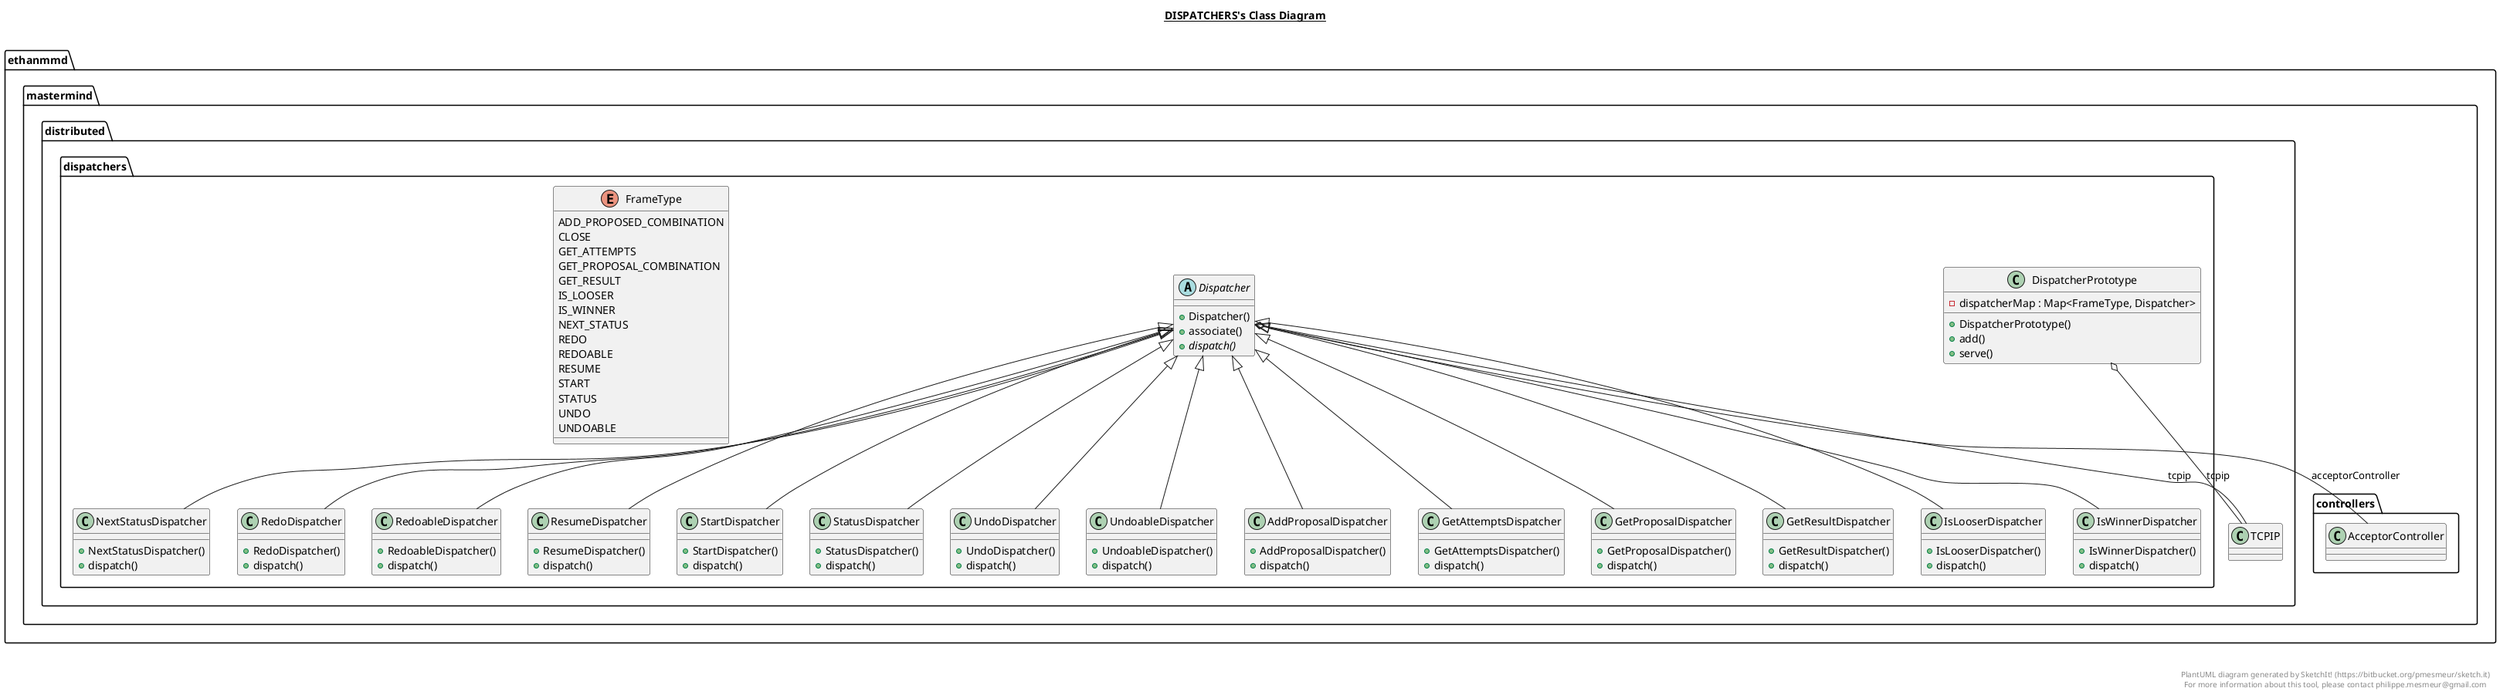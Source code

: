 @startuml

title __DISPATCHERS's Class Diagram__\n

  namespace ethanmmd.mastermind {
    namespace distributed {
      namespace dispatchers {
        class ethanmmd.mastermind.distributed.dispatchers.AddProposalDispatcher {
            + AddProposalDispatcher()
            + dispatch()
        }
      }
    }
  }
  

  namespace ethanmmd.mastermind {
    namespace distributed {
      namespace dispatchers {
        abstract class ethanmmd.mastermind.distributed.dispatchers.Dispatcher {
            + Dispatcher()
            + associate()
            {abstract} + dispatch()
        }
      }
    }
  }
  

  namespace ethanmmd.mastermind {
    namespace distributed {
      namespace dispatchers {
        class ethanmmd.mastermind.distributed.dispatchers.DispatcherPrototype {
            - dispatcherMap : Map<FrameType, Dispatcher>
            + DispatcherPrototype()
            + add()
            + serve()
        }
      }
    }
  }
  

  namespace ethanmmd.mastermind {
    namespace distributed {
      namespace dispatchers {
        enum FrameType {
          ADD_PROPOSED_COMBINATION
          CLOSE
          GET_ATTEMPTS
          GET_PROPOSAL_COMBINATION
          GET_RESULT
          IS_LOOSER
          IS_WINNER
          NEXT_STATUS
          REDO
          REDOABLE
          RESUME
          START
          STATUS
          UNDO
          UNDOABLE
        }
      }
    }
  }
  

  namespace ethanmmd.mastermind {
    namespace distributed {
      namespace dispatchers {
        class ethanmmd.mastermind.distributed.dispatchers.GetAttemptsDispatcher {
            + GetAttemptsDispatcher()
            + dispatch()
        }
      }
    }
  }
  

  namespace ethanmmd.mastermind {
    namespace distributed {
      namespace dispatchers {
        class ethanmmd.mastermind.distributed.dispatchers.GetProposalDispatcher {
            + GetProposalDispatcher()
            + dispatch()
        }
      }
    }
  }
  

  namespace ethanmmd.mastermind {
    namespace distributed {
      namespace dispatchers {
        class ethanmmd.mastermind.distributed.dispatchers.GetResultDispatcher {
            + GetResultDispatcher()
            + dispatch()
        }
      }
    }
  }
  

  namespace ethanmmd.mastermind {
    namespace distributed {
      namespace dispatchers {
        class ethanmmd.mastermind.distributed.dispatchers.IsLooserDispatcher {
            + IsLooserDispatcher()
            + dispatch()
        }
      }
    }
  }
  

  namespace ethanmmd.mastermind {
    namespace distributed {
      namespace dispatchers {
        class ethanmmd.mastermind.distributed.dispatchers.IsWinnerDispatcher {
            + IsWinnerDispatcher()
            + dispatch()
        }
      }
    }
  }
  

  namespace ethanmmd.mastermind {
    namespace distributed {
      namespace dispatchers {
        class ethanmmd.mastermind.distributed.dispatchers.NextStatusDispatcher {
            + NextStatusDispatcher()
            + dispatch()
        }
      }
    }
  }
  

  namespace ethanmmd.mastermind {
    namespace distributed {
      namespace dispatchers {
        class ethanmmd.mastermind.distributed.dispatchers.RedoDispatcher {
            + RedoDispatcher()
            + dispatch()
        }
      }
    }
  }
  

  namespace ethanmmd.mastermind {
    namespace distributed {
      namespace dispatchers {
        class ethanmmd.mastermind.distributed.dispatchers.RedoableDispatcher {
            + RedoableDispatcher()
            + dispatch()
        }
      }
    }
  }
  

  namespace ethanmmd.mastermind {
    namespace distributed {
      namespace dispatchers {
        class ethanmmd.mastermind.distributed.dispatchers.ResumeDispatcher {
            + ResumeDispatcher()
            + dispatch()
        }
      }
    }
  }
  

  namespace ethanmmd.mastermind {
    namespace distributed {
      namespace dispatchers {
        class ethanmmd.mastermind.distributed.dispatchers.StartDispatcher {
            + StartDispatcher()
            + dispatch()
        }
      }
    }
  }
  

  namespace ethanmmd.mastermind {
    namespace distributed {
      namespace dispatchers {
        class ethanmmd.mastermind.distributed.dispatchers.StatusDispatcher {
            + StatusDispatcher()
            + dispatch()
        }
      }
    }
  }
  

  namespace ethanmmd.mastermind {
    namespace distributed {
      namespace dispatchers {
        class ethanmmd.mastermind.distributed.dispatchers.UndoDispatcher {
            + UndoDispatcher()
            + dispatch()
        }
      }
    }
  }
  

  namespace ethanmmd.mastermind {
    namespace distributed {
      namespace dispatchers {
        class ethanmmd.mastermind.distributed.dispatchers.UndoableDispatcher {
            + UndoableDispatcher()
            + dispatch()
        }
      }
    }
  }
  

  ethanmmd.mastermind.distributed.dispatchers.AddProposalDispatcher -up-|> ethanmmd.mastermind.distributed.dispatchers.Dispatcher
  ethanmmd.mastermind.distributed.dispatchers.Dispatcher o-- ethanmmd.mastermind.controllers.AcceptorController : acceptorController
  ethanmmd.mastermind.distributed.dispatchers.Dispatcher o-- ethanmmd.mastermind.distributed.TCPIP : tcpip
  ethanmmd.mastermind.distributed.dispatchers.DispatcherPrototype o-- ethanmmd.mastermind.distributed.TCPIP : tcpip
  ethanmmd.mastermind.distributed.dispatchers.GetAttemptsDispatcher -up-|> ethanmmd.mastermind.distributed.dispatchers.Dispatcher
  ethanmmd.mastermind.distributed.dispatchers.GetProposalDispatcher -up-|> ethanmmd.mastermind.distributed.dispatchers.Dispatcher
  ethanmmd.mastermind.distributed.dispatchers.GetResultDispatcher -up-|> ethanmmd.mastermind.distributed.dispatchers.Dispatcher
  ethanmmd.mastermind.distributed.dispatchers.IsLooserDispatcher -up-|> ethanmmd.mastermind.distributed.dispatchers.Dispatcher
  ethanmmd.mastermind.distributed.dispatchers.IsWinnerDispatcher -up-|> ethanmmd.mastermind.distributed.dispatchers.Dispatcher
  ethanmmd.mastermind.distributed.dispatchers.NextStatusDispatcher -up-|> ethanmmd.mastermind.distributed.dispatchers.Dispatcher
  ethanmmd.mastermind.distributed.dispatchers.RedoDispatcher -up-|> ethanmmd.mastermind.distributed.dispatchers.Dispatcher
  ethanmmd.mastermind.distributed.dispatchers.RedoableDispatcher -up-|> ethanmmd.mastermind.distributed.dispatchers.Dispatcher
  ethanmmd.mastermind.distributed.dispatchers.ResumeDispatcher -up-|> ethanmmd.mastermind.distributed.dispatchers.Dispatcher
  ethanmmd.mastermind.distributed.dispatchers.StartDispatcher -up-|> ethanmmd.mastermind.distributed.dispatchers.Dispatcher
  ethanmmd.mastermind.distributed.dispatchers.StatusDispatcher -up-|> ethanmmd.mastermind.distributed.dispatchers.Dispatcher
  ethanmmd.mastermind.distributed.dispatchers.UndoDispatcher -up-|> ethanmmd.mastermind.distributed.dispatchers.Dispatcher
  ethanmmd.mastermind.distributed.dispatchers.UndoableDispatcher -up-|> ethanmmd.mastermind.distributed.dispatchers.Dispatcher


right footer


PlantUML diagram generated by SketchIt! (https://bitbucket.org/pmesmeur/sketch.it)
For more information about this tool, please contact philippe.mesmeur@gmail.com
endfooter

@enduml
